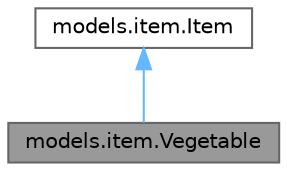 digraph "models.item.Vegetable"
{
 // LATEX_PDF_SIZE
  bgcolor="transparent";
  edge [fontname=Helvetica,fontsize=10,labelfontname=Helvetica,labelfontsize=10];
  node [fontname=Helvetica,fontsize=10,shape=box,height=0.2,width=0.4];
  Node1 [id="Node000001",label="models.item.Vegetable",height=0.2,width=0.4,color="gray40", fillcolor="grey60", style="filled", fontcolor="black",tooltip="Represents a vegetable item that can be purchased individually or included in a premade box."];
  Node2 -> Node1 [id="edge1_Node000001_Node000002",dir="back",color="steelblue1",style="solid",tooltip=" "];
  Node2 [id="Node000002",label="models.item.Item",height=0.2,width=0.4,color="gray40", fillcolor="white", style="filled",URL="$classmodels_1_1item_1_1_item.html",tooltip="Represents an individual item that can be ordered by a customer."];
}
